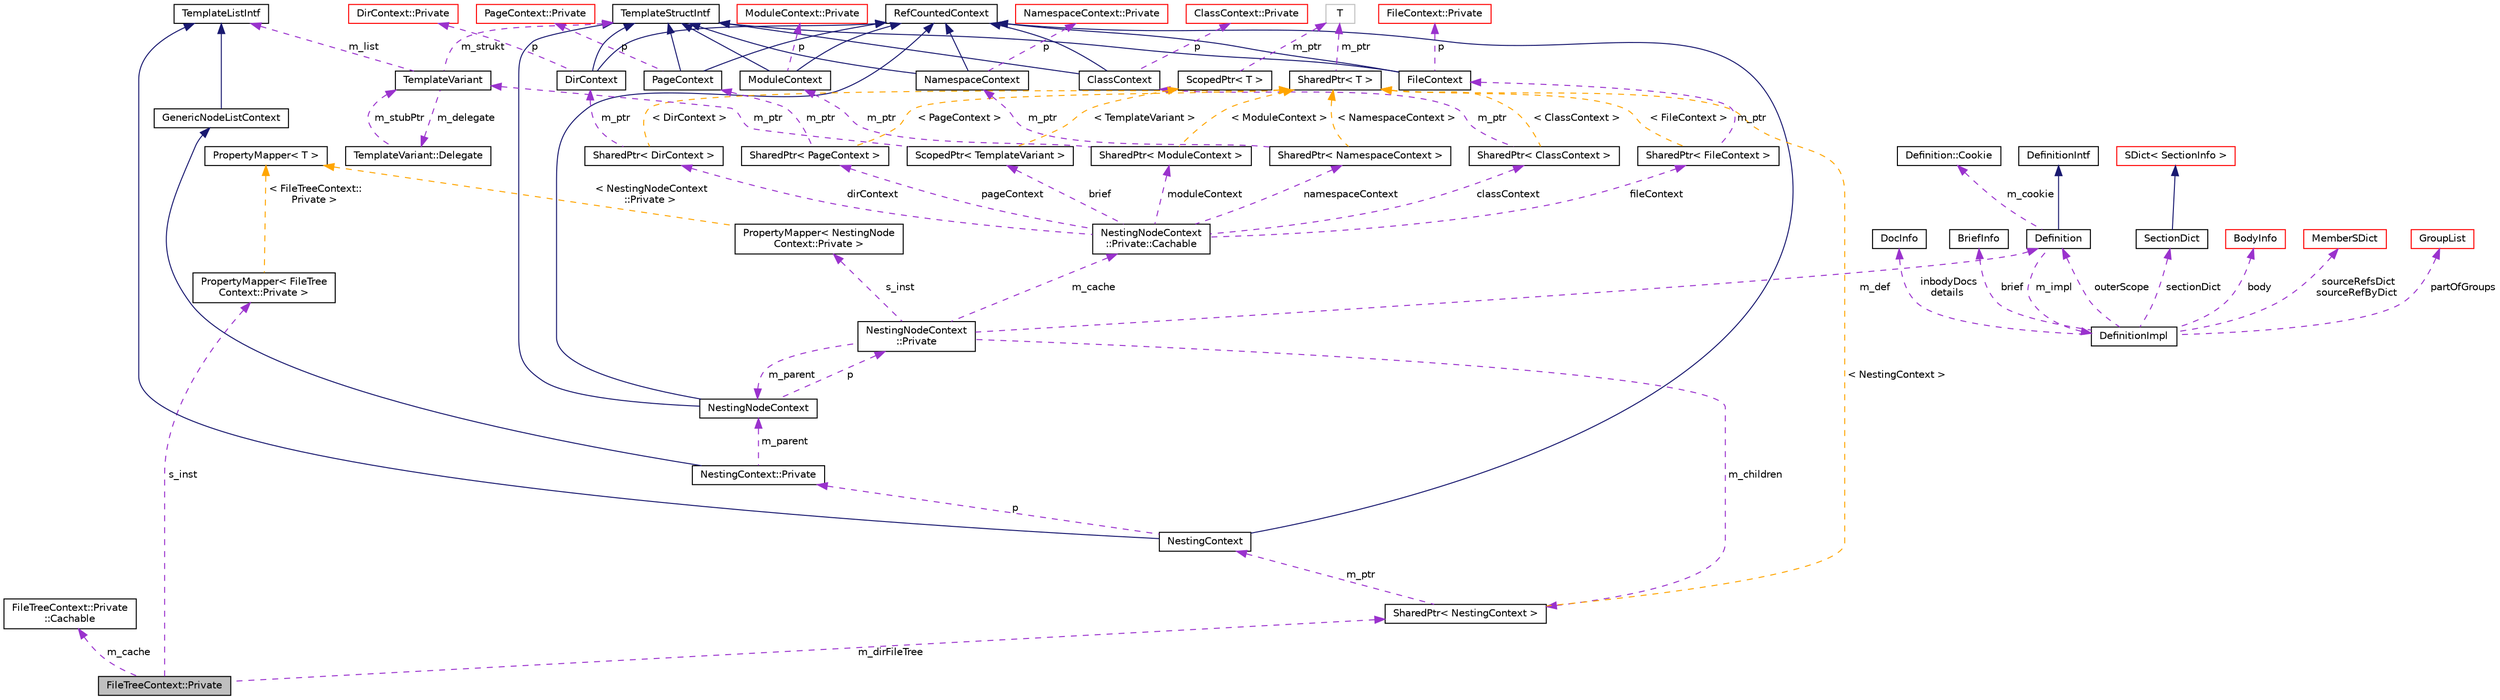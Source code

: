 digraph "FileTreeContext::Private"
{
 // INTERACTIVE_SVG=YES
  edge [fontname="Helvetica",fontsize="10",labelfontname="Helvetica",labelfontsize="10"];
  node [fontname="Helvetica",fontsize="10",shape=record];
  Node1 [label="FileTreeContext::Private",height=0.2,width=0.4,color="black", fillcolor="grey75", style="filled", fontcolor="black"];
  Node2 -> Node1 [dir="back",color="darkorchid3",fontsize="10",style="dashed",label=" m_cache" ,fontname="Helvetica"];
  Node2 [label="FileTreeContext::Private\l::Cachable",height=0.2,width=0.4,color="black", fillcolor="white", style="filled",URL="$d8/d2f/struct_file_tree_context_1_1_private_1_1_cachable.html"];
  Node3 -> Node1 [dir="back",color="darkorchid3",fontsize="10",style="dashed",label=" s_inst" ,fontname="Helvetica"];
  Node3 [label="PropertyMapper\< FileTree\lContext::Private \>",height=0.2,width=0.4,color="black", fillcolor="white", style="filled",URL="$d1/d80/class_property_mapper.html"];
  Node4 -> Node3 [dir="back",color="orange",fontsize="10",style="dashed",label=" \< FileTreeContext::\lPrivate \>" ,fontname="Helvetica"];
  Node4 [label="PropertyMapper\< T \>",height=0.2,width=0.4,color="black", fillcolor="white", style="filled",URL="$d1/d80/class_property_mapper.html",tooltip="Helper class to map a property name to a handler member function. "];
  Node5 -> Node1 [dir="back",color="darkorchid3",fontsize="10",style="dashed",label=" m_dirFileTree" ,fontname="Helvetica"];
  Node5 [label="SharedPtr\< NestingContext \>",height=0.2,width=0.4,color="black", fillcolor="white", style="filled",URL="$df/d12/class_shared_ptr.html"];
  Node6 -> Node5 [dir="back",color="darkorchid3",fontsize="10",style="dashed",label=" m_ptr" ,fontname="Helvetica"];
  Node6 [label="NestingContext",height=0.2,width=0.4,color="black", fillcolor="white", style="filled",URL="$db/d7e/class_nesting_context.html"];
  Node7 -> Node6 [dir="back",color="midnightblue",fontsize="10",style="solid",fontname="Helvetica"];
  Node7 [label="RefCountedContext",height=0.2,width=0.4,color="black", fillcolor="white", style="filled",URL="$d8/d96/class_ref_counted_context.html",tooltip="Helper class to support reference counting. "];
  Node8 -> Node6 [dir="back",color="midnightblue",fontsize="10",style="solid",fontname="Helvetica"];
  Node8 [label="TemplateListIntf",height=0.2,width=0.4,color="black", fillcolor="white", style="filled",URL="$d6/d88/class_template_list_intf.html",tooltip="Abstract read-only interface for a context value of type list. "];
  Node9 -> Node6 [dir="back",color="darkorchid3",fontsize="10",style="dashed",label=" p" ,fontname="Helvetica"];
  Node9 [label="NestingContext::Private",height=0.2,width=0.4,color="black", fillcolor="white", style="filled",URL="$d7/db8/class_nesting_context_1_1_private.html"];
  Node10 -> Node9 [dir="back",color="midnightblue",fontsize="10",style="solid",fontname="Helvetica"];
  Node10 [label="GenericNodeListContext",height=0.2,width=0.4,color="black", fillcolor="white", style="filled",URL="$d6/dcb/class_generic_node_list_context.html",tooltip="standard template list implementation "];
  Node8 -> Node10 [dir="back",color="midnightblue",fontsize="10",style="solid",fontname="Helvetica"];
  Node11 -> Node9 [dir="back",color="darkorchid3",fontsize="10",style="dashed",label=" m_parent" ,fontname="Helvetica"];
  Node11 [label="NestingNodeContext",height=0.2,width=0.4,color="black", fillcolor="white", style="filled",URL="$db/dc9/class_nesting_node_context.html"];
  Node7 -> Node11 [dir="back",color="midnightblue",fontsize="10",style="solid",fontname="Helvetica"];
  Node12 -> Node11 [dir="back",color="midnightblue",fontsize="10",style="solid",fontname="Helvetica"];
  Node12 [label="TemplateStructIntf",height=0.2,width=0.4,color="black", fillcolor="white", style="filled",URL="$d9/de8/class_template_struct_intf.html",tooltip="Abstract interface for a context value of type struct. "];
  Node13 -> Node11 [dir="back",color="darkorchid3",fontsize="10",style="dashed",label=" p" ,fontname="Helvetica"];
  Node13 [label="NestingNodeContext\l::Private",height=0.2,width=0.4,color="black", fillcolor="white", style="filled",URL="$d1/d4b/class_nesting_node_context_1_1_private.html"];
  Node14 -> Node13 [dir="back",color="darkorchid3",fontsize="10",style="dashed",label=" s_inst" ,fontname="Helvetica"];
  Node14 [label="PropertyMapper\< NestingNode\lContext::Private \>",height=0.2,width=0.4,color="black", fillcolor="white", style="filled",URL="$d1/d80/class_property_mapper.html"];
  Node4 -> Node14 [dir="back",color="orange",fontsize="10",style="dashed",label=" \< NestingNodeContext\l::Private \>" ,fontname="Helvetica"];
  Node15 -> Node13 [dir="back",color="darkorchid3",fontsize="10",style="dashed",label=" m_cache" ,fontname="Helvetica"];
  Node15 [label="NestingNodeContext\l::Private::Cachable",height=0.2,width=0.4,color="black", fillcolor="white", style="filled",URL="$da/d7c/struct_nesting_node_context_1_1_private_1_1_cachable.html"];
  Node16 -> Node15 [dir="back",color="darkorchid3",fontsize="10",style="dashed",label=" classContext" ,fontname="Helvetica"];
  Node16 [label="SharedPtr\< ClassContext \>",height=0.2,width=0.4,color="black", fillcolor="white", style="filled",URL="$df/d12/class_shared_ptr.html"];
  Node17 -> Node16 [dir="back",color="darkorchid3",fontsize="10",style="dashed",label=" m_ptr" ,fontname="Helvetica"];
  Node17 [label="ClassContext",height=0.2,width=0.4,color="black", fillcolor="white", style="filled",URL="$dc/d38/class_class_context.html"];
  Node7 -> Node17 [dir="back",color="midnightblue",fontsize="10",style="solid",fontname="Helvetica"];
  Node12 -> Node17 [dir="back",color="midnightblue",fontsize="10",style="solid",fontname="Helvetica"];
  Node18 -> Node17 [dir="back",color="darkorchid3",fontsize="10",style="dashed",label=" p" ,fontname="Helvetica"];
  Node18 [label="ClassContext::Private",height=0.2,width=0.4,color="red", fillcolor="white", style="filled",URL="$d5/d54/class_class_context_1_1_private.html"];
  Node102 -> Node16 [dir="back",color="orange",fontsize="10",style="dashed",label=" \< ClassContext \>" ,fontname="Helvetica"];
  Node102 [label="SharedPtr\< T \>",height=0.2,width=0.4,color="black", fillcolor="white", style="filled",URL="$df/d12/class_shared_ptr.html",tooltip="Reference counting smart pointer. "];
  Node103 -> Node102 [dir="back",color="darkorchid3",fontsize="10",style="dashed",label=" m_ptr" ,fontname="Helvetica"];
  Node103 [label="T",height=0.2,width=0.4,color="grey75", fillcolor="white", style="filled"];
  Node104 -> Node15 [dir="back",color="darkorchid3",fontsize="10",style="dashed",label=" fileContext" ,fontname="Helvetica"];
  Node104 [label="SharedPtr\< FileContext \>",height=0.2,width=0.4,color="black", fillcolor="white", style="filled",URL="$df/d12/class_shared_ptr.html"];
  Node105 -> Node104 [dir="back",color="darkorchid3",fontsize="10",style="dashed",label=" m_ptr" ,fontname="Helvetica"];
  Node105 [label="FileContext",height=0.2,width=0.4,color="black", fillcolor="white", style="filled",URL="$d3/db7/class_file_context.html"];
  Node7 -> Node105 [dir="back",color="midnightblue",fontsize="10",style="solid",fontname="Helvetica"];
  Node12 -> Node105 [dir="back",color="midnightblue",fontsize="10",style="solid",fontname="Helvetica"];
  Node106 -> Node105 [dir="back",color="darkorchid3",fontsize="10",style="dashed",label=" p" ,fontname="Helvetica"];
  Node106 [label="FileContext::Private",height=0.2,width=0.4,color="red", fillcolor="white", style="filled",URL="$d4/d72/class_file_context_1_1_private.html"];
  Node102 -> Node104 [dir="back",color="orange",fontsize="10",style="dashed",label=" \< FileContext \>" ,fontname="Helvetica"];
  Node109 -> Node15 [dir="back",color="darkorchid3",fontsize="10",style="dashed",label=" pageContext" ,fontname="Helvetica"];
  Node109 [label="SharedPtr\< PageContext \>",height=0.2,width=0.4,color="black", fillcolor="white", style="filled",URL="$df/d12/class_shared_ptr.html"];
  Node110 -> Node109 [dir="back",color="darkorchid3",fontsize="10",style="dashed",label=" m_ptr" ,fontname="Helvetica"];
  Node110 [label="PageContext",height=0.2,width=0.4,color="black", fillcolor="white", style="filled",URL="$db/dc8/class_page_context.html"];
  Node7 -> Node110 [dir="back",color="midnightblue",fontsize="10",style="solid",fontname="Helvetica"];
  Node12 -> Node110 [dir="back",color="midnightblue",fontsize="10",style="solid",fontname="Helvetica"];
  Node111 -> Node110 [dir="back",color="darkorchid3",fontsize="10",style="dashed",label=" p" ,fontname="Helvetica"];
  Node111 [label="PageContext::Private",height=0.2,width=0.4,color="red", fillcolor="white", style="filled",URL="$d3/d45/class_page_context_1_1_private.html"];
  Node102 -> Node109 [dir="back",color="orange",fontsize="10",style="dashed",label=" \< PageContext \>" ,fontname="Helvetica"];
  Node115 -> Node15 [dir="back",color="darkorchid3",fontsize="10",style="dashed",label=" brief" ,fontname="Helvetica"];
  Node115 [label="ScopedPtr\< TemplateVariant \>",height=0.2,width=0.4,color="black", fillcolor="white", style="filled",URL="$dd/d9b/class_scoped_ptr.html"];
  Node116 -> Node115 [dir="back",color="darkorchid3",fontsize="10",style="dashed",label=" m_ptr" ,fontname="Helvetica"];
  Node116 [label="TemplateVariant",height=0.2,width=0.4,color="black", fillcolor="white", style="filled",URL="$d1/dba/class_template_variant.html",tooltip="Variant type which can hold one value of a fixed set of types. "];
  Node8 -> Node116 [dir="back",color="darkorchid3",fontsize="10",style="dashed",label=" m_list" ,fontname="Helvetica"];
  Node12 -> Node116 [dir="back",color="darkorchid3",fontsize="10",style="dashed",label=" m_strukt" ,fontname="Helvetica"];
  Node117 -> Node116 [dir="back",color="darkorchid3",fontsize="10",style="dashed",label=" m_delegate" ,fontname="Helvetica"];
  Node117 [label="TemplateVariant::Delegate",height=0.2,width=0.4,color="black", fillcolor="white", style="filled",URL="$d7/d1d/class_template_variant_1_1_delegate.html",tooltip="Helper class to create a delegate that can store a function/method call. "];
  Node116 -> Node117 [dir="back",color="darkorchid3",fontsize="10",style="dashed",label=" m_stubPtr" ,fontname="Helvetica"];
  Node118 -> Node115 [dir="back",color="orange",fontsize="10",style="dashed",label=" \< TemplateVariant \>" ,fontname="Helvetica"];
  Node118 [label="ScopedPtr\< T \>",height=0.2,width=0.4,color="black", fillcolor="white", style="filled",URL="$dd/d9b/class_scoped_ptr.html",tooltip="Scoped smart pointer. "];
  Node103 -> Node118 [dir="back",color="darkorchid3",fontsize="10",style="dashed",label=" m_ptr" ,fontname="Helvetica"];
  Node119 -> Node15 [dir="back",color="darkorchid3",fontsize="10",style="dashed",label=" moduleContext" ,fontname="Helvetica"];
  Node119 [label="SharedPtr\< ModuleContext \>",height=0.2,width=0.4,color="black", fillcolor="white", style="filled",URL="$df/d12/class_shared_ptr.html"];
  Node120 -> Node119 [dir="back",color="darkorchid3",fontsize="10",style="dashed",label=" m_ptr" ,fontname="Helvetica"];
  Node120 [label="ModuleContext",height=0.2,width=0.4,color="black", fillcolor="white", style="filled",URL="$d2/d73/class_module_context.html"];
  Node7 -> Node120 [dir="back",color="midnightblue",fontsize="10",style="solid",fontname="Helvetica"];
  Node12 -> Node120 [dir="back",color="midnightblue",fontsize="10",style="solid",fontname="Helvetica"];
  Node121 -> Node120 [dir="back",color="darkorchid3",fontsize="10",style="dashed",label=" p" ,fontname="Helvetica"];
  Node121 [label="ModuleContext::Private",height=0.2,width=0.4,color="red", fillcolor="white", style="filled",URL="$df/d2a/class_module_context_1_1_private.html"];
  Node102 -> Node119 [dir="back",color="orange",fontsize="10",style="dashed",label=" \< ModuleContext \>" ,fontname="Helvetica"];
  Node124 -> Node15 [dir="back",color="darkorchid3",fontsize="10",style="dashed",label=" dirContext" ,fontname="Helvetica"];
  Node124 [label="SharedPtr\< DirContext \>",height=0.2,width=0.4,color="black", fillcolor="white", style="filled",URL="$df/d12/class_shared_ptr.html"];
  Node125 -> Node124 [dir="back",color="darkorchid3",fontsize="10",style="dashed",label=" m_ptr" ,fontname="Helvetica"];
  Node125 [label="DirContext",height=0.2,width=0.4,color="black", fillcolor="white", style="filled",URL="$d5/dca/class_dir_context.html"];
  Node7 -> Node125 [dir="back",color="midnightblue",fontsize="10",style="solid",fontname="Helvetica"];
  Node12 -> Node125 [dir="back",color="midnightblue",fontsize="10",style="solid",fontname="Helvetica"];
  Node126 -> Node125 [dir="back",color="darkorchid3",fontsize="10",style="dashed",label=" p" ,fontname="Helvetica"];
  Node126 [label="DirContext::Private",height=0.2,width=0.4,color="red", fillcolor="white", style="filled",URL="$dc/db1/class_dir_context_1_1_private.html"];
  Node102 -> Node124 [dir="back",color="orange",fontsize="10",style="dashed",label=" \< DirContext \>" ,fontname="Helvetica"];
  Node129 -> Node15 [dir="back",color="darkorchid3",fontsize="10",style="dashed",label=" namespaceContext" ,fontname="Helvetica"];
  Node129 [label="SharedPtr\< NamespaceContext \>",height=0.2,width=0.4,color="black", fillcolor="white", style="filled",URL="$df/d12/class_shared_ptr.html"];
  Node130 -> Node129 [dir="back",color="darkorchid3",fontsize="10",style="dashed",label=" m_ptr" ,fontname="Helvetica"];
  Node130 [label="NamespaceContext",height=0.2,width=0.4,color="black", fillcolor="white", style="filled",URL="$de/d00/class_namespace_context.html"];
  Node7 -> Node130 [dir="back",color="midnightblue",fontsize="10",style="solid",fontname="Helvetica"];
  Node12 -> Node130 [dir="back",color="midnightblue",fontsize="10",style="solid",fontname="Helvetica"];
  Node131 -> Node130 [dir="back",color="darkorchid3",fontsize="10",style="dashed",label=" p" ,fontname="Helvetica"];
  Node131 [label="NamespaceContext::Private",height=0.2,width=0.4,color="red", fillcolor="white", style="filled",URL="$d8/dcf/class_namespace_context_1_1_private.html"];
  Node102 -> Node129 [dir="back",color="orange",fontsize="10",style="dashed",label=" \< NamespaceContext \>" ,fontname="Helvetica"];
  Node11 -> Node13 [dir="back",color="darkorchid3",fontsize="10",style="dashed",label=" m_parent" ,fontname="Helvetica"];
  Node20 -> Node13 [dir="back",color="darkorchid3",fontsize="10",style="dashed",label=" m_def" ,fontname="Helvetica"];
  Node20 [label="Definition",height=0.2,width=0.4,color="black", fillcolor="white", style="filled",URL="$d5/dcc/class_definition.html",tooltip="The common base class of all entity definitions found in the sources. "];
  Node21 -> Node20 [dir="back",color="midnightblue",fontsize="10",style="solid",fontname="Helvetica"];
  Node21 [label="DefinitionIntf",height=0.2,width=0.4,color="black", fillcolor="white", style="filled",URL="$d9/d4a/class_definition_intf.html",tooltip="Abstract interface for a Definition or DefinitionList. "];
  Node22 -> Node20 [dir="back",color="darkorchid3",fontsize="10",style="dashed",label=" m_cookie" ,fontname="Helvetica"];
  Node22 [label="Definition::Cookie",height=0.2,width=0.4,color="black", fillcolor="white", style="filled",URL="$d1/d2f/struct_definition_1_1_cookie.html"];
  Node23 -> Node20 [dir="back",color="darkorchid3",fontsize="10",style="dashed",label=" m_impl" ,fontname="Helvetica"];
  Node23 [label="DefinitionImpl",height=0.2,width=0.4,color="black", fillcolor="white", style="filled",URL="$d3/ddf/class_definition_impl.html",tooltip="Private data associated with a Symbol Definition object. "];
  Node24 -> Node23 [dir="back",color="darkorchid3",fontsize="10",style="dashed",label=" sectionDict" ,fontname="Helvetica"];
  Node24 [label="SectionDict",height=0.2,width=0.4,color="black", fillcolor="white", style="filled",URL="$de/d9a/class_section_dict.html",tooltip="Unsorted dictionary of SectionInfo objects. "];
  Node25 -> Node24 [dir="back",color="midnightblue",fontsize="10",style="solid",fontname="Helvetica"];
  Node25 [label="SDict\< SectionInfo \>",height=0.2,width=0.4,color="red", fillcolor="white", style="filled",URL="$d1/d50/class_s_dict.html"];
  Node31 -> Node23 [dir="back",color="darkorchid3",fontsize="10",style="dashed",label=" body" ,fontname="Helvetica"];
  Node31 [label="BodyInfo",height=0.2,width=0.4,color="red", fillcolor="white", style="filled",URL="$db/dab/struct_body_info.html",tooltip="Data associated with description found in the body. "];
  Node55 -> Node23 [dir="back",color="darkorchid3",fontsize="10",style="dashed",label=" sourceRefsDict\nsourceRefByDict" ,fontname="Helvetica"];
  Node55 [label="MemberSDict",height=0.2,width=0.4,color="red", fillcolor="white", style="filled",URL="$d6/dd6/class_member_s_dict.html",tooltip="A sorted dictionary of MemberDef objects. "];
  Node59 -> Node23 [dir="back",color="darkorchid3",fontsize="10",style="dashed",label=" partOfGroups" ,fontname="Helvetica"];
  Node59 [label="GroupList",height=0.2,width=0.4,color="red", fillcolor="white", style="filled",URL="$d3/d3b/class_group_list.html",tooltip="A list of GroupDef objects. "];
  Node61 -> Node23 [dir="back",color="darkorchid3",fontsize="10",style="dashed",label=" inbodyDocs\ndetails" ,fontname="Helvetica"];
  Node61 [label="DocInfo",height=0.2,width=0.4,color="black", fillcolor="white", style="filled",URL="$d7/dd5/struct_doc_info.html",tooltip="Data associated with a detailed description. "];
  Node62 -> Node23 [dir="back",color="darkorchid3",fontsize="10",style="dashed",label=" brief" ,fontname="Helvetica"];
  Node62 [label="BriefInfo",height=0.2,width=0.4,color="black", fillcolor="white", style="filled",URL="$d0/da7/struct_brief_info.html",tooltip="Data associated with a brief description. "];
  Node20 -> Node23 [dir="back",color="darkorchid3",fontsize="10",style="dashed",label=" outerScope" ,fontname="Helvetica"];
  Node5 -> Node13 [dir="back",color="darkorchid3",fontsize="10",style="dashed",label=" m_children" ,fontname="Helvetica"];
  Node102 -> Node5 [dir="back",color="orange",fontsize="10",style="dashed",label=" \< NestingContext \>" ,fontname="Helvetica"];
}
